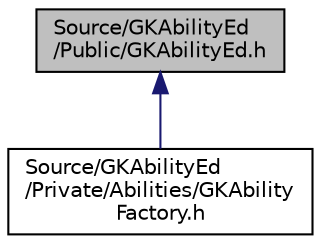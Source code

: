 digraph "Source/GKAbilityEd/Public/GKAbilityEd.h"
{
 // LATEX_PDF_SIZE
  edge [fontname="Helvetica",fontsize="10",labelfontname="Helvetica",labelfontsize="10"];
  node [fontname="Helvetica",fontsize="10",shape=record];
  Node1 [label="Source/GKAbilityEd\l/Public/GKAbilityEd.h",height=0.2,width=0.4,color="black", fillcolor="grey75", style="filled", fontcolor="black",tooltip=" "];
  Node1 -> Node2 [dir="back",color="midnightblue",fontsize="10",style="solid",fontname="Helvetica"];
  Node2 [label="Source/GKAbilityEd\l/Private/Abilities/GKAbility\lFactory.h",height=0.2,width=0.4,color="black", fillcolor="white", style="filled",URL="$GKAbilityFactory_8h.html",tooltip=" "];
}
